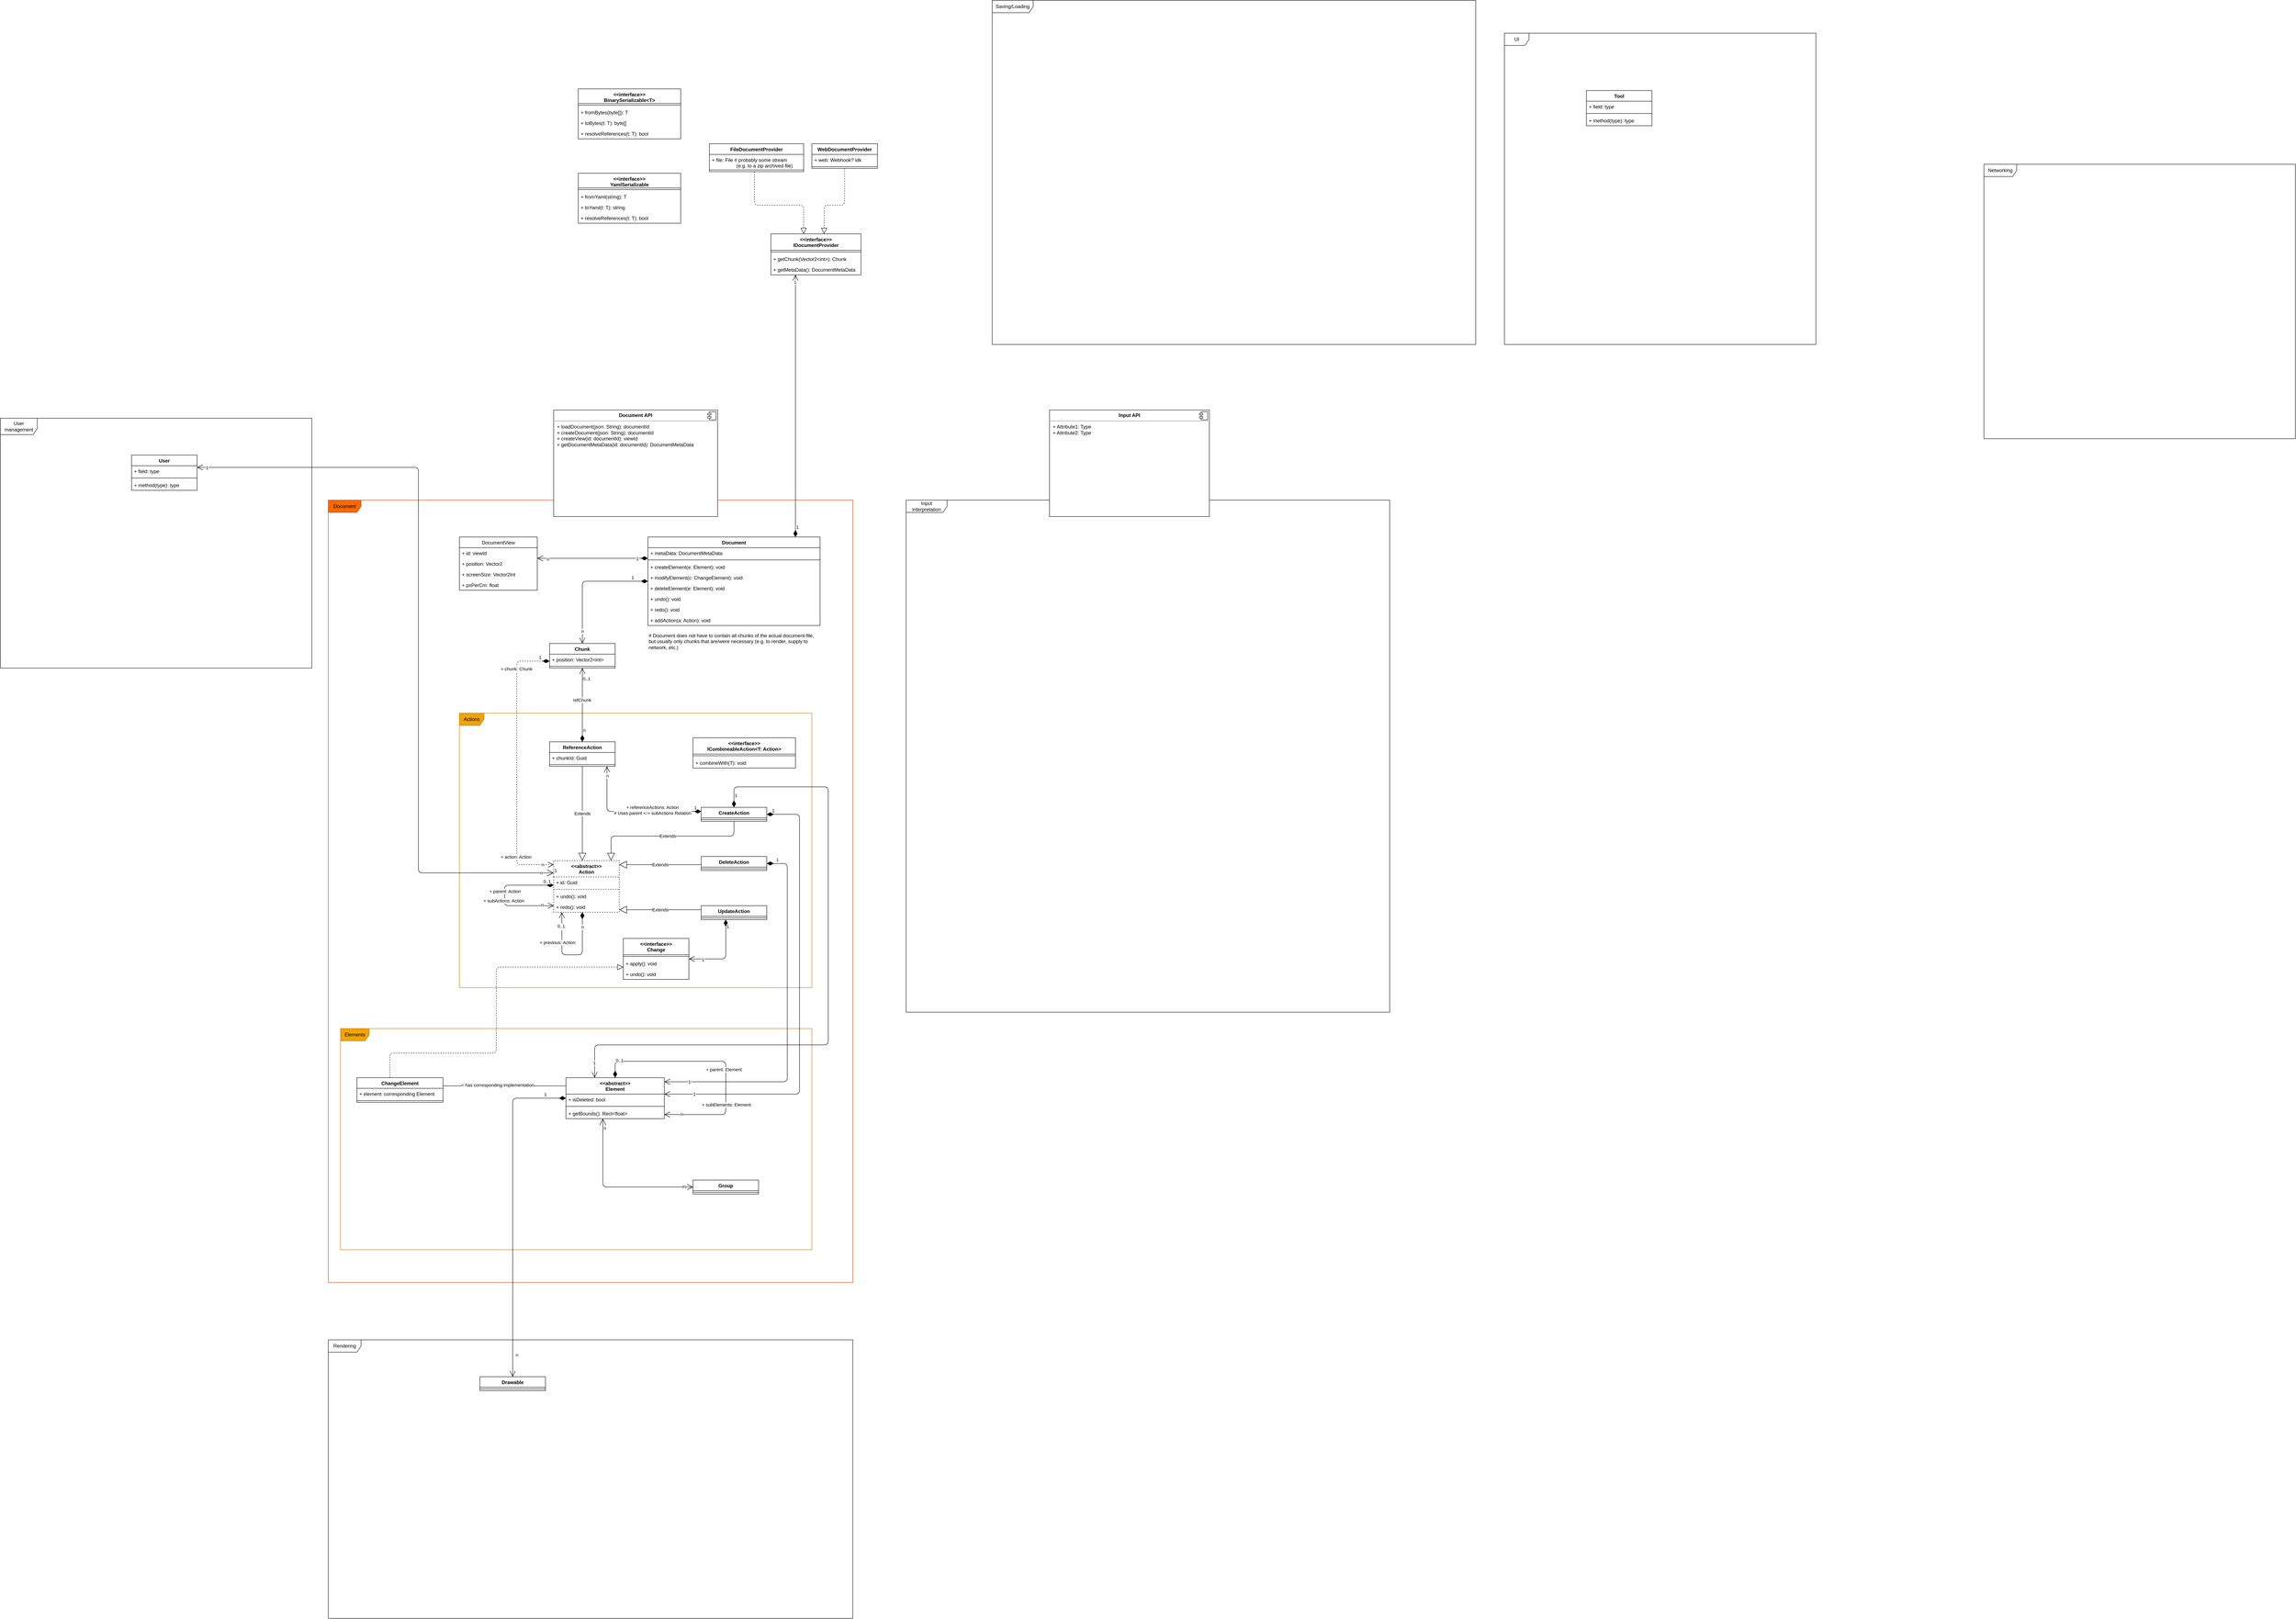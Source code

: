 <mxfile
  version="14.7.4"
  type="embed"
><diagram id="23iRSUPoRavnBvh4doch" name="Page-1"><mxGraphModel
      dx="3590"
      dy="3236"
      grid="1"
      gridSize="10"
      guides="1"
      tooltips="1"
      connect="1"
      arrows="1"
      fold="1"
      page="0"
      pageScale="1"
      pageWidth="827"
      pageHeight="1169"
      math="0"
      shadow="0"
    ><root><mxCell id="0" /><mxCell id="1" parent="0" /><mxCell
          id="101"
          value="Document"
          style="shape=umlFrame;whiteSpace=wrap;html=1;width=80;height=30;fillColor=#fa6800;strokeColor=#C73500;fontColor=#000000;"
          parent="1"
          vertex="1"
        ><mxGeometry
            x="-520"
            y="-530"
            width="1280"
            height="1910"
            as="geometry"
          /></mxCell><mxCell
          id="161"
          value="Elements"
          style="shape=umlFrame;whiteSpace=wrap;html=1;width=70;height=30;fillColor=#f0a30a;strokeColor=#BD7000;fontColor=#000000;"
          parent="1"
          vertex="1"
        ><mxGeometry
            x="-490"
            y="760"
            width="1150"
            height="540"
            as="geometry"
          /></mxCell><mxCell
          id="156"
          value="Input interpretation"
          style="shape=umlFrame;whiteSpace=wrap;html=1;width=100;height=30;"
          parent="1"
          vertex="1"
        ><mxGeometry
            x="890"
            y="-530"
            width="1180"
            height="1250"
            as="geometry"
          /></mxCell><mxCell
          id="96"
          value="Rendering"
          style="shape=umlFrame;whiteSpace=wrap;html=1;width=80;height=30;"
          parent="1"
          vertex="1"
        ><mxGeometry
            x="-520"
            y="1520"
            width="1280"
            height="680"
            as="geometry"
          /></mxCell><mxCell
          id="94"
          value="Actions"
          style="shape=umlFrame;whiteSpace=wrap;html=1;fillColor=#f0a30a;strokeColor=#BD7000;fontColor=#000000;"
          parent="1"
          vertex="1"
        ><mxGeometry
            x="-200"
            y="-10"
            width="860"
            height="670"
            as="geometry"
          /></mxCell><mxCell
          id="2"
          value="&lt;&lt;abstract&gt;&gt;&#10;Action"
          style="swimlane;fontStyle=1;align=center;verticalAlign=top;childLayout=stackLayout;horizontal=1;startSize=40;horizontalStack=0;resizeParent=1;resizeParentMax=0;resizeLast=0;collapsible=1;marginBottom=0;dashed=1;"
          parent="1"
          vertex="1"
        ><mxGeometry
            x="30"
            y="350"
            width="160"
            height="126"
            as="geometry"
          /></mxCell><mxCell
          id="3"
          value="+ id: Guid"
          style="text;strokeColor=none;fillColor=none;align=left;verticalAlign=top;spacingLeft=4;spacingRight=4;overflow=hidden;rotatable=0;points=[[0,0.5],[1,0.5]];portConstraint=eastwest;"
          parent="2"
          vertex="1"
        ><mxGeometry
            y="40"
            width="160"
            height="26"
            as="geometry"
          /></mxCell><mxCell
          id="4"
          value=""
          style="line;strokeWidth=1;fillColor=none;align=left;verticalAlign=middle;spacingTop=-1;spacingLeft=3;spacingRight=3;rotatable=0;labelPosition=right;points=[];portConstraint=eastwest;dashed=1;"
          parent="2"
          vertex="1"
        ><mxGeometry
            y="66"
            width="160"
            height="8"
            as="geometry"
          /></mxCell><mxCell
          id="5"
          value="+ undo(): void"
          style="text;strokeColor=none;fillColor=none;align=left;verticalAlign=top;spacingLeft=4;spacingRight=4;overflow=hidden;rotatable=0;points=[[0,0.5],[1,0.5]];portConstraint=eastwest;"
          parent="2"
          vertex="1"
        ><mxGeometry
            y="74"
            width="160"
            height="26"
            as="geometry"
          /></mxCell><mxCell
          id="32"
          value="+ redo(): void"
          style="text;strokeColor=none;fillColor=none;align=left;verticalAlign=top;spacingLeft=4;spacingRight=4;overflow=hidden;rotatable=0;points=[[0,0.5],[1,0.5]];portConstraint=eastwest;"
          parent="2"
          vertex="1"
        ><mxGeometry
            y="100"
            width="160"
            height="26"
            as="geometry"
          /></mxCell><mxCell
          id="6"
          value="ReferenceAction"
          style="swimlane;fontStyle=1;align=center;verticalAlign=top;childLayout=stackLayout;horizontal=1;startSize=26;horizontalStack=0;resizeParent=1;resizeParentMax=0;resizeLast=0;collapsible=1;marginBottom=0;"
          parent="1"
          vertex="1"
        ><mxGeometry
            x="20"
            y="60"
            width="160"
            height="60"
            as="geometry"
          /></mxCell><mxCell
          id="190"
          value="+ chunkId: Guid"
          style="text;strokeColor=none;fillColor=none;align=left;verticalAlign=top;spacingLeft=4;spacingRight=4;overflow=hidden;rotatable=0;points=[[0,0.5],[1,0.5]];portConstraint=eastwest;"
          parent="6"
          vertex="1"
        ><mxGeometry
            y="26"
            width="160"
            height="26"
            as="geometry"
          /></mxCell><mxCell
          id="8"
          value=""
          style="line;strokeWidth=1;fillColor=none;align=left;verticalAlign=middle;spacingTop=-1;spacingLeft=3;spacingRight=3;rotatable=0;labelPosition=right;points=[];portConstraint=eastwest;"
          parent="6"
          vertex="1"
        ><mxGeometry
            y="52"
            width="160"
            height="8"
            as="geometry"
          /></mxCell><mxCell
          id="10"
          value="CreateAction"
          style="swimlane;fontStyle=1;align=center;verticalAlign=top;childLayout=stackLayout;horizontal=1;startSize=26;horizontalStack=0;resizeParent=1;resizeParentMax=0;resizeLast=0;collapsible=1;marginBottom=0;"
          parent="1"
          vertex="1"
        ><mxGeometry
            x="390"
            y="220"
            width="160"
            height="34"
            as="geometry"
          /></mxCell><mxCell
          id="12"
          value=""
          style="line;strokeWidth=1;fillColor=none;align=left;verticalAlign=middle;spacingTop=-1;spacingLeft=3;spacingRight=3;rotatable=0;labelPosition=right;points=[];portConstraint=eastwest;"
          parent="10"
          vertex="1"
        ><mxGeometry
            y="26"
            width="160"
            height="8"
            as="geometry"
          /></mxCell><mxCell
          id="14"
          value="UpdateAction"
          style="swimlane;fontStyle=1;align=center;verticalAlign=top;childLayout=stackLayout;horizontal=1;startSize=26;horizontalStack=0;resizeParent=1;resizeParentMax=0;resizeLast=0;collapsible=1;marginBottom=0;"
          parent="1"
          vertex="1"
        ><mxGeometry
            x="390"
            y="460"
            width="160"
            height="34"
            as="geometry"
          /></mxCell><mxCell
          id="16"
          value=""
          style="line;strokeWidth=1;fillColor=none;align=left;verticalAlign=middle;spacingTop=-1;spacingLeft=3;spacingRight=3;rotatable=0;labelPosition=right;points=[];portConstraint=eastwest;"
          parent="14"
          vertex="1"
        ><mxGeometry
            y="26"
            width="160"
            height="8"
            as="geometry"
          /></mxCell><mxCell
          id="18"
          value="DeleteAction"
          style="swimlane;fontStyle=1;align=center;verticalAlign=top;childLayout=stackLayout;horizontal=1;startSize=26;horizontalStack=0;resizeParent=1;resizeParentMax=0;resizeLast=0;collapsible=1;marginBottom=0;"
          parent="1"
          vertex="1"
        ><mxGeometry
            x="390"
            y="340"
            width="160"
            height="34"
            as="geometry"
          /></mxCell><mxCell
          id="20"
          value=""
          style="line;strokeWidth=1;fillColor=none;align=left;verticalAlign=middle;spacingTop=-1;spacingLeft=3;spacingRight=3;rotatable=0;labelPosition=right;points=[];portConstraint=eastwest;"
          parent="18"
          vertex="1"
        ><mxGeometry
            y="26"
            width="160"
            height="8"
            as="geometry"
          /></mxCell><mxCell
          id="24"
          value="Extends"
          style="endArrow=block;endSize=16;endFill=0;html=1;edgeStyle=orthogonalEdgeStyle;"
          parent="1"
          source="18"
          target="2"
          edge="1"
        ><mxGeometry width="160" relative="1" as="geometry"><mxPoint
              x="140"
              y="450"
              as="sourcePoint"
            /><mxPoint x="200" y="362" as="targetPoint" /><Array
              as="points"
            ><mxPoint x="350" y="360" /><mxPoint
                x="350"
                y="360"
              /></Array></mxGeometry></mxCell><mxCell
          id="25"
          value="Extends"
          style="endArrow=block;endSize=16;endFill=0;html=1;edgeStyle=orthogonalEdgeStyle;"
          parent="1"
          source="10"
          target="2"
          edge="1"
        ><mxGeometry width="160" relative="1" as="geometry"><mxPoint
              x="400"
              y="371.5"
              as="sourcePoint"
            /><mxPoint x="210" y="371.5" as="targetPoint" /><Array
              as="points"
            ><mxPoint x="470" y="290" /><mxPoint
                x="170"
                y="290"
              /></Array></mxGeometry></mxCell><mxCell
          id="26"
          value="Extends"
          style="endArrow=block;endSize=16;endFill=0;html=1;edgeStyle=orthogonalEdgeStyle;"
          parent="1"
          source="14"
          target="2"
          edge="1"
        ><mxGeometry width="160" relative="1" as="geometry"><mxPoint
              x="380"
              y="470"
              as="sourcePoint"
            /><mxPoint x="210" y="371.5" as="targetPoint" /><Array
              as="points"
            ><mxPoint x="240" y="470" /><mxPoint
                x="240"
                y="470"
              /></Array></mxGeometry></mxCell><mxCell
          id="37"
          value="&lt;&lt;interface&gt;&gt;&#10;ICombineableAction&lt;T: Action&gt;"
          style="swimlane;fontStyle=1;align=center;verticalAlign=top;childLayout=stackLayout;horizontal=1;startSize=40;horizontalStack=0;resizeParent=1;resizeParentMax=0;resizeLast=0;collapsible=1;marginBottom=0;"
          parent="1"
          vertex="1"
        ><mxGeometry
            x="370"
            y="50"
            width="250"
            height="74"
            as="geometry"
          /></mxCell><mxCell
          id="39"
          value=""
          style="line;strokeWidth=1;fillColor=none;align=left;verticalAlign=middle;spacingTop=-1;spacingLeft=3;spacingRight=3;rotatable=0;labelPosition=right;points=[];portConstraint=eastwest;"
          parent="37"
          vertex="1"
        ><mxGeometry
            y="40"
            width="250"
            height="8"
            as="geometry"
          /></mxCell><mxCell
          id="40"
          value="+ combineWith(T): void"
          style="text;strokeColor=none;fillColor=none;align=left;verticalAlign=top;spacingLeft=4;spacingRight=4;overflow=hidden;rotatable=0;points=[[0,0.5],[1,0.5]];portConstraint=eastwest;"
          parent="37"
          vertex="1"
        ><mxGeometry
            y="48"
            width="250"
            height="26"
            as="geometry"
          /></mxCell><mxCell
          id="30"
          value="0..1"
          style="endArrow=open;html=1;endSize=12;startArrow=diamondThin;startSize=14;startFill=1;edgeStyle=orthogonalEdgeStyle;align=left;verticalAlign=bottom;"
          parent="1"
          source="2"
          target="2"
          edge="1"
        ><mxGeometry x="-0.815" relative="1" as="geometry"><mxPoint
              x="260"
              y="370"
              as="sourcePoint"
            /><mxPoint x="10" y="480" as="targetPoint" /><Array
              as="points"
            ><mxPoint x="-90" y="410" /><mxPoint
                x="-90"
                y="460"
              /></Array><mxPoint as="offset" /></mxGeometry></mxCell><mxCell
          id="31"
          value="+ subActions: Action"
          style="edgeLabel;html=1;align=center;verticalAlign=middle;resizable=0;points=[];"
          parent="30"
          vertex="1"
          connectable="0"
        ><mxGeometry x="0.086" y="-2" relative="1" as="geometry"><mxPoint
              as="offset"
            /></mxGeometry></mxCell><mxCell
          id="46"
          value="n"
          style="edgeLabel;html=1;align=center;verticalAlign=middle;resizable=0;points=[];"
          parent="30"
          vertex="1"
          connectable="0"
        ><mxGeometry x="0.858" y="2" relative="1" as="geometry"><mxPoint
              x="-8"
              as="offset"
            /></mxGeometry></mxCell><mxCell
          id="65"
          value="+ parent: Action"
          style="edgeLabel;html=1;align=center;verticalAlign=middle;resizable=0;points=[];"
          parent="30"
          vertex="1"
          connectable="0"
        ><mxGeometry x="-0.072" y="1" relative="1" as="geometry"><mxPoint
              as="offset"
            /></mxGeometry></mxCell><mxCell
          id="47"
          value=""
          style="endArrow=open;html=1;endSize=12;startArrow=diamondThin;startSize=14;startFill=1;edgeStyle=orthogonalEdgeStyle;align=left;verticalAlign=bottom;"
          parent="1"
          source="2"
          target="2"
          edge="1"
        ><mxGeometry x="-0.346" relative="1" as="geometry"><mxPoint
              x="-70"
              y="360"
              as="sourcePoint"
            /><mxPoint x="90" y="360" as="targetPoint" /><Array
              as="points"
            ><mxPoint x="100" y="580" /><mxPoint
                x="50"
                y="580"
              /></Array><mxPoint as="offset" /></mxGeometry></mxCell><mxCell
          id="48"
          value="+ previous: Action"
          style="edgeLabel;html=1;align=center;verticalAlign=middle;resizable=0;points=[];"
          parent="47"
          vertex="1"
          connectable="0"
        ><mxGeometry x="0.062" relative="1" as="geometry"><mxPoint
              x="-28"
              y="-30"
              as="offset"
            /></mxGeometry></mxCell><mxCell
          id="49"
          value="n"
          style="edgeLabel;html=1;align=center;verticalAlign=middle;resizable=0;points=[];"
          parent="47"
          vertex="1"
          connectable="0"
        ><mxGeometry x="-0.839" relative="1" as="geometry"><mxPoint
              y="15"
              as="offset"
            /></mxGeometry></mxCell><mxCell
          id="50"
          value="1"
          style="edgeLabel;html=1;align=center;verticalAlign=middle;resizable=0;points=[];"
          parent="47"
          vertex="1"
          connectable="0"
        ><mxGeometry x="0.796" y="1" relative="1" as="geometry"><mxPoint
              y="10"
              as="offset"
            /></mxGeometry></mxCell><mxCell
          id="64"
          value="0..1"
          style="edgeLabel;html=1;align=center;verticalAlign=middle;resizable=0;points=[];"
          parent="47"
          vertex="1"
          connectable="0"
        ><mxGeometry x="0.738" y="2" relative="1" as="geometry"><mxPoint
              as="offset"
            /></mxGeometry></mxCell><mxCell
          id="51"
          value="Chunk"
          style="swimlane;fontStyle=1;align=center;verticalAlign=top;childLayout=stackLayout;horizontal=1;startSize=26;horizontalStack=0;resizeParent=1;resizeParentMax=0;resizeLast=0;collapsible=1;marginBottom=0;"
          parent="1"
          vertex="1"
        ><mxGeometry
            x="20"
            y="-180"
            width="160"
            height="60"
            as="geometry"
          /></mxCell><mxCell
          id="52"
          value="+ position: Vector2&lt;int&gt;"
          style="text;strokeColor=none;fillColor=none;align=left;verticalAlign=top;spacingLeft=4;spacingRight=4;overflow=hidden;rotatable=0;points=[[0,0.5],[1,0.5]];portConstraint=eastwest;"
          parent="51"
          vertex="1"
        ><mxGeometry
            y="26"
            width="160"
            height="26"
            as="geometry"
          /></mxCell><mxCell
          id="53"
          value=""
          style="line;strokeWidth=1;fillColor=none;align=left;verticalAlign=middle;spacingTop=-1;spacingLeft=3;spacingRight=3;rotatable=0;labelPosition=right;points=[];portConstraint=eastwest;"
          parent="51"
          vertex="1"
        ><mxGeometry
            y="52"
            width="160"
            height="8"
            as="geometry"
          /></mxCell><mxCell
          id="55"
          value="Extends"
          style="endArrow=block;endSize=16;endFill=0;html=1;edgeStyle=orthogonalEdgeStyle;"
          parent="1"
          source="6"
          target="2"
          edge="1"
        ><mxGeometry width="160" relative="1" as="geometry"><mxPoint
              x="-70"
              y="170"
              as="sourcePoint"
            /><mxPoint x="-70" y="450" as="targetPoint" /><Array
              as="points"
            ><mxPoint x="100" y="300" /><mxPoint
                x="100"
                y="300"
              /></Array></mxGeometry></mxCell><mxCell
          id="56"
          value="n"
          style="endArrow=open;html=1;endSize=12;startArrow=diamondThin;startSize=14;startFill=1;edgeStyle=orthogonalEdgeStyle;align=left;verticalAlign=bottom;"
          parent="1"
          source="6"
          target="51"
          edge="1"
        ><mxGeometry x="-0.783" relative="1" as="geometry"><mxPoint
              x="60"
              y="-60"
              as="sourcePoint"
            /><mxPoint x="270" y="-150" as="targetPoint" /><mxPoint
              as="offset"
            /></mxGeometry></mxCell><mxCell
          id="59"
          value="0..1"
          style="edgeLabel;html=1;align=center;verticalAlign=middle;resizable=0;points=[];"
          parent="56"
          vertex="1"
          connectable="0"
        ><mxGeometry x="0.715" relative="1" as="geometry"><mxPoint
              x="10"
              as="offset"
            /></mxGeometry></mxCell><mxCell
          id="87"
          value="refChunk"
          style="edgeLabel;html=1;align=center;verticalAlign=middle;resizable=0;points=[];"
          parent="56"
          vertex="1"
          connectable="0"
        ><mxGeometry x="0.141" y="1" relative="1" as="geometry"><mxPoint
              as="offset"
            /></mxGeometry></mxCell><mxCell
          id="57"
          value="1"
          style="endArrow=open;html=1;endSize=12;startArrow=diamondThin;startSize=14;startFill=1;edgeStyle=orthogonalEdgeStyle;align=left;verticalAlign=bottom;dashed=1;"
          parent="1"
          source="51"
          target="2"
          edge="1"
        ><mxGeometry x="-0.915" relative="1" as="geometry"><mxPoint
              x="80"
              y="10"
              as="sourcePoint"
            /><mxPoint x="240" y="10" as="targetPoint" /><Array
              as="points"
            ><mxPoint x="-60" y="-137" /><mxPoint
                x="-60"
                y="360"
              /></Array><mxPoint as="offset" /></mxGeometry></mxCell><mxCell
          id="58"
          value="n"
          style="edgeLabel;html=1;align=center;verticalAlign=middle;resizable=0;points=[];"
          parent="57"
          vertex="1"
          connectable="0"
        ><mxGeometry x="0.918" relative="1" as="geometry"><mxPoint
              as="offset"
            /></mxGeometry></mxCell><mxCell
          id="66"
          value="+ chunk: Chunk"
          style="edgeLabel;html=1;align=center;verticalAlign=middle;resizable=0;points=[];"
          parent="57"
          vertex="1"
          connectable="0"
        ><mxGeometry x="-0.705" y="-1" relative="1" as="geometry"><mxPoint
              as="offset"
            /></mxGeometry></mxCell><mxCell
          id="67"
          value="+ action: Action"
          style="edgeLabel;html=1;align=center;verticalAlign=middle;resizable=0;points=[];"
          parent="57"
          vertex="1"
          connectable="0"
        ><mxGeometry x="0.671" y="-2" relative="1" as="geometry"><mxPoint
              as="offset"
            /></mxGeometry></mxCell><mxCell
          id="68"
          value="&lt;&lt;abstract&gt;&gt;&#10;Element"
          style="swimlane;fontStyle=1;align=center;verticalAlign=top;childLayout=stackLayout;horizontal=1;startSize=40;horizontalStack=0;resizeParent=1;resizeParentMax=0;resizeLast=0;collapsible=1;marginBottom=0;"
          parent="1"
          vertex="1"
        ><mxGeometry
            x="60"
            y="880"
            width="240"
            height="100"
            as="geometry"
          /></mxCell><mxCell
          id="138"
          value="+ isDeleted: bool"
          style="text;strokeColor=none;fillColor=none;align=left;verticalAlign=top;spacingLeft=4;spacingRight=4;overflow=hidden;rotatable=0;points=[[0,0.5],[1,0.5]];portConstraint=eastwest;"
          parent="68"
          vertex="1"
        ><mxGeometry
            y="40"
            width="240"
            height="26"
            as="geometry"
          /></mxCell><mxCell
          id="70"
          value=""
          style="line;strokeWidth=1;fillColor=none;align=left;verticalAlign=middle;spacingTop=-1;spacingLeft=3;spacingRight=3;rotatable=0;labelPosition=right;points=[];portConstraint=eastwest;"
          parent="68"
          vertex="1"
        ><mxGeometry
            y="66"
            width="240"
            height="8"
            as="geometry"
          /></mxCell><mxCell
          id="86"
          value="+ getBounds(): Rect&lt;float&gt;"
          style="text;strokeColor=none;fillColor=none;align=left;verticalAlign=top;spacingLeft=4;spacingRight=4;overflow=hidden;rotatable=0;points=[[0,0.5],[1,0.5]];portConstraint=eastwest;"
          parent="68"
          vertex="1"
        ><mxGeometry
            y="74"
            width="240"
            height="26"
            as="geometry"
          /></mxCell><mxCell
          id="74"
          value="1"
          style="endArrow=open;html=1;endSize=12;startArrow=diamondThin;startSize=14;startFill=1;edgeStyle=orthogonalEdgeStyle;align=left;verticalAlign=bottom;"
          parent="1"
          source="18"
          target="68"
          edge="1"
        ><mxGeometry x="-0.953" relative="1" as="geometry"><mxPoint
              x="150"
              y="700"
              as="sourcePoint"
            /><mxPoint x="310" y="700" as="targetPoint" /><Array
              as="points"
            ><mxPoint x="600" y="357" /><mxPoint
                x="600"
                y="890"
              /></Array><mxPoint as="offset" /></mxGeometry></mxCell><mxCell
          id="75"
          value="1"
          style="edgeLabel;html=1;align=center;verticalAlign=middle;resizable=0;points=[];"
          parent="74"
          vertex="1"
          connectable="0"
        ><mxGeometry x="0.885" relative="1" as="geometry"><mxPoint
              x="10"
              as="offset"
            /></mxGeometry></mxCell><mxCell
          id="76"
          value="0..1"
          style="endArrow=open;html=1;endSize=12;startArrow=diamondThin;startSize=14;startFill=1;edgeStyle=orthogonalEdgeStyle;align=left;verticalAlign=bottom;"
          parent="1"
          source="68"
          target="68"
          edge="1"
        ><mxGeometry x="-0.886" relative="1" as="geometry"><mxPoint
              x="90"
              y="750"
              as="sourcePoint"
            /><mxPoint x="250" y="750" as="targetPoint" /><Array
              as="points"
            ><mxPoint x="180" y="840" /><mxPoint x="450" y="840" /><mxPoint
                x="450"
                y="970"
              /></Array><mxPoint as="offset" /></mxGeometry></mxCell><mxCell
          id="77"
          value="n"
          style="edgeLabel;html=1;align=center;verticalAlign=middle;resizable=0;points=[];"
          parent="76"
          vertex="1"
          connectable="0"
        ><mxGeometry x="0.859" y="-1" relative="1" as="geometry"><mxPoint
              as="offset"
            /></mxGeometry></mxCell><mxCell
          id="78"
          value="+ parent: Element"
          style="edgeLabel;html=1;align=center;verticalAlign=middle;resizable=0;points=[];"
          parent="76"
          vertex="1"
          connectable="0"
        ><mxGeometry x="-0.071" y="-1" relative="1" as="geometry"><mxPoint
              x="31"
              y="19"
              as="offset"
            /></mxGeometry></mxCell><mxCell
          id="79"
          value="+ subElements: Element"
          style="edgeLabel;html=1;align=center;verticalAlign=middle;resizable=0;points=[];"
          parent="76"
          vertex="1"
          connectable="0"
        ><mxGeometry x="0.059" y="1" relative="1" as="geometry"><mxPoint
              y="103"
              as="offset"
            /></mxGeometry></mxCell><mxCell
          id="80"
          value="Drawable"
          style="swimlane;fontStyle=1;align=center;verticalAlign=top;childLayout=stackLayout;horizontal=1;startSize=26;horizontalStack=0;resizeParent=1;resizeParentMax=0;resizeLast=0;collapsible=1;marginBottom=0;"
          parent="1"
          vertex="1"
        ><mxGeometry
            x="-150"
            y="1610"
            width="160"
            height="34"
            as="geometry"
          /></mxCell><mxCell
          id="82"
          value=""
          style="line;strokeWidth=1;fillColor=none;align=left;verticalAlign=middle;spacingTop=-1;spacingLeft=3;spacingRight=3;rotatable=0;labelPosition=right;points=[];portConstraint=eastwest;"
          parent="80"
          vertex="1"
        ><mxGeometry
            y="26"
            width="160"
            height="8"
            as="geometry"
          /></mxCell><mxCell
          id="84"
          value="1"
          style="endArrow=open;html=1;endSize=12;startArrow=diamondThin;startSize=14;startFill=1;edgeStyle=orthogonalEdgeStyle;align=left;verticalAlign=bottom;"
          parent="1"
          source="68"
          target="80"
          edge="1"
        ><mxGeometry x="-0.863" relative="1" as="geometry"><mxPoint
              x="-150"
              y="760"
              as="sourcePoint"
            /><mxPoint x="10" y="760" as="targetPoint" /><mxPoint
              as="offset"
            /></mxGeometry></mxCell><mxCell
          id="85"
          value="n"
          style="edgeLabel;html=1;align=center;verticalAlign=middle;resizable=0;points=[];"
          parent="84"
          vertex="1"
          connectable="0"
        ><mxGeometry x="0.869" relative="1" as="geometry"><mxPoint
              x="10"
              as="offset"
            /></mxGeometry></mxCell><mxCell
          id="89"
          value="1"
          style="endArrow=open;html=1;endSize=12;startArrow=diamondThin;startSize=14;startFill=1;edgeStyle=orthogonalEdgeStyle;align=left;verticalAlign=bottom;"
          parent="1"
          source="10"
          target="6"
          edge="1"
        ><mxGeometry x="-0.888" relative="1" as="geometry"><mxPoint
              x="100"
              y="180"
              as="sourcePoint"
            /><mxPoint x="260" y="180" as="targetPoint" /><Array
              as="points"
            ><mxPoint x="160" y="230" /></Array><mxPoint
              as="offset"
            /></mxGeometry></mxCell><mxCell
          id="90"
          value="n"
          style="edgeLabel;html=1;align=center;verticalAlign=middle;resizable=0;points=[];"
          parent="89"
          vertex="1"
          connectable="0"
        ><mxGeometry x="0.864" y="-1" relative="1" as="geometry"><mxPoint
              as="offset"
            /></mxGeometry></mxCell><mxCell
          id="91"
          value="+ referenceActions: Action&lt;br&gt;# Uses parent &amp;lt;-&amp;gt; subActions Relation"
          style="edgeLabel;html=1;align=center;verticalAlign=middle;resizable=0;points=[];"
          parent="89"
          vertex="1"
          connectable="0"
        ><mxGeometry x="-0.255" y="-3" relative="1" as="geometry"><mxPoint
              x="7"
              as="offset"
            /></mxGeometry></mxCell><mxCell
          id="97"
          value="UI"
          style="shape=umlFrame;whiteSpace=wrap;html=1;"
          parent="1"
          vertex="1"
        ><mxGeometry
            x="2350"
            y="-1670"
            width="760"
            height="760"
            as="geometry"
          /></mxCell><mxCell
          id="98"
          value="Networking"
          style="shape=umlFrame;whiteSpace=wrap;html=1;width=80;height=30;"
          parent="1"
          vertex="1"
        ><mxGeometry
            x="3520"
            y="-1350"
            width="760"
            height="670"
            as="geometry"
          /></mxCell><mxCell
          id="99"
          value="User management"
          style="shape=umlFrame;whiteSpace=wrap;html=1;width=90;height=40;"
          parent="1"
          vertex="1"
        ><mxGeometry
            x="-1320"
            y="-730"
            width="760"
            height="610"
            as="geometry"
          /></mxCell><mxCell
          id="100"
          value="Saving/Loading"
          style="shape=umlFrame;whiteSpace=wrap;html=1;width=100;height=30;"
          parent="1"
          vertex="1"
        ><mxGeometry
            x="1100"
            y="-1750"
            width="1180"
            height="840"
            as="geometry"
          /></mxCell><mxCell
          id="102"
          value="User"
          style="swimlane;fontStyle=1;align=center;verticalAlign=top;childLayout=stackLayout;horizontal=1;startSize=26;horizontalStack=0;resizeParent=1;resizeParentMax=0;resizeLast=0;collapsible=1;marginBottom=0;"
          parent="1"
          vertex="1"
        ><mxGeometry
            x="-1000"
            y="-640"
            width="160"
            height="86"
            as="geometry"
          /></mxCell><mxCell
          id="103"
          value="+ field: type"
          style="text;strokeColor=none;fillColor=none;align=left;verticalAlign=top;spacingLeft=4;spacingRight=4;overflow=hidden;rotatable=0;points=[[0,0.5],[1,0.5]];portConstraint=eastwest;"
          parent="102"
          vertex="1"
        ><mxGeometry
            y="26"
            width="160"
            height="26"
            as="geometry"
          /></mxCell><mxCell
          id="104"
          value=""
          style="line;strokeWidth=1;fillColor=none;align=left;verticalAlign=middle;spacingTop=-1;spacingLeft=3;spacingRight=3;rotatable=0;labelPosition=right;points=[];portConstraint=eastwest;"
          parent="102"
          vertex="1"
        ><mxGeometry
            y="52"
            width="160"
            height="8"
            as="geometry"
          /></mxCell><mxCell
          id="105"
          value="+ method(type): type"
          style="text;strokeColor=none;fillColor=none;align=left;verticalAlign=top;spacingLeft=4;spacingRight=4;overflow=hidden;rotatable=0;points=[[0,0.5],[1,0.5]];portConstraint=eastwest;"
          parent="102"
          vertex="1"
        ><mxGeometry
            y="60"
            width="160"
            height="26"
            as="geometry"
          /></mxCell><mxCell
          id="106"
          value="1"
          style="endArrow=open;html=1;endSize=12;startArrow=open;startSize=14;startFill=0;edgeStyle=orthogonalEdgeStyle;align=left;verticalAlign=bottom;"
          parent="1"
          source="2"
          target="102"
          edge="1"
        ><mxGeometry x="-1" y="3" relative="1" as="geometry"><mxPoint
              x="30"
              y="-120"
              as="sourcePoint"
            /><mxPoint x="190" y="-120" as="targetPoint" /><Array
              as="points"
            ><mxPoint x="-300" y="380" /><mxPoint
                x="-300"
                y="-610"
              /></Array></mxGeometry></mxCell><mxCell
          id="107"
          value="1"
          style="edgeLabel;html=1;align=center;verticalAlign=middle;resizable=0;points=[];"
          parent="106"
          vertex="1"
          connectable="0"
        ><mxGeometry x="0.974" y="1" relative="1" as="geometry"><mxPoint
              as="offset"
            /></mxGeometry></mxCell><mxCell
          id="108"
          value="n"
          style="edgeLabel;html=1;align=center;verticalAlign=middle;resizable=0;points=[];"
          parent="106"
          vertex="1"
          connectable="0"
        ><mxGeometry x="-0.967" relative="1" as="geometry"><mxPoint
              as="offset"
            /></mxGeometry></mxCell><mxCell
          id="109"
          value="Document"
          style="swimlane;fontStyle=1;align=center;verticalAlign=top;childLayout=stackLayout;horizontal=1;startSize=26;horizontalStack=0;resizeParent=1;resizeParentMax=0;resizeLast=0;collapsible=1;marginBottom=0;"
          parent="1"
          vertex="1"
        ><mxGeometry
            x="260"
            y="-440"
            width="420"
            height="216"
            as="geometry"
          /></mxCell><mxCell
          id="110"
          value="+ metaData: DocumentMetaData"
          style="text;strokeColor=none;fillColor=none;align=left;verticalAlign=top;spacingLeft=4;spacingRight=4;overflow=hidden;rotatable=0;points=[[0,0.5],[1,0.5]];portConstraint=eastwest;"
          parent="109"
          vertex="1"
        ><mxGeometry
            y="26"
            width="420"
            height="26"
            as="geometry"
          /></mxCell><mxCell
          id="111"
          value=""
          style="line;strokeWidth=1;fillColor=none;align=left;verticalAlign=middle;spacingTop=-1;spacingLeft=3;spacingRight=3;rotatable=0;labelPosition=right;points=[];portConstraint=eastwest;"
          parent="109"
          vertex="1"
        ><mxGeometry
            y="52"
            width="420"
            height="8"
            as="geometry"
          /></mxCell><mxCell
          id="159"
          value="+ createElement(e: Element): void"
          style="text;strokeColor=none;fillColor=none;align=left;verticalAlign=top;spacingLeft=4;spacingRight=4;overflow=hidden;rotatable=0;points=[[0,0.5],[1,0.5]];portConstraint=eastwest;"
          parent="109"
          vertex="1"
        ><mxGeometry
            y="60"
            width="420"
            height="26"
            as="geometry"
          /></mxCell><mxCell
          id="160"
          value="+ modifyElement(c: ChangeElement): void"
          style="text;strokeColor=none;fillColor=none;align=left;verticalAlign=top;spacingLeft=4;spacingRight=4;overflow=hidden;rotatable=0;points=[[0,0.5],[1,0.5]];portConstraint=eastwest;"
          parent="109"
          vertex="1"
        ><mxGeometry
            y="86"
            width="420"
            height="26"
            as="geometry"
          /></mxCell><mxCell
          id="162"
          value="+ deleteElement(e: Element): void"
          style="text;strokeColor=none;fillColor=none;align=left;verticalAlign=top;spacingLeft=4;spacingRight=4;overflow=hidden;rotatable=0;points=[[0,0.5],[1,0.5]];portConstraint=eastwest;"
          parent="109"
          vertex="1"
        ><mxGeometry
            y="112"
            width="420"
            height="26"
            as="geometry"
          /></mxCell><mxCell
          id="163"
          value="+ undo(): void"
          style="text;strokeColor=none;fillColor=none;align=left;verticalAlign=top;spacingLeft=4;spacingRight=4;overflow=hidden;rotatable=0;points=[[0,0.5],[1,0.5]];portConstraint=eastwest;"
          parent="109"
          vertex="1"
        ><mxGeometry
            y="138"
            width="420"
            height="26"
            as="geometry"
          /></mxCell><mxCell
          id="164"
          value="+ redo(): void"
          style="text;strokeColor=none;fillColor=none;align=left;verticalAlign=top;spacingLeft=4;spacingRight=4;overflow=hidden;rotatable=0;points=[[0,0.5],[1,0.5]];portConstraint=eastwest;"
          parent="109"
          vertex="1"
        ><mxGeometry
            y="164"
            width="420"
            height="26"
            as="geometry"
          /></mxCell><mxCell
          id="165"
          value="+ addAction(a: Action): void"
          style="text;strokeColor=none;fillColor=none;align=left;verticalAlign=top;spacingLeft=4;spacingRight=4;overflow=hidden;rotatable=0;points=[[0,0.5],[1,0.5]];portConstraint=eastwest;"
          parent="109"
          vertex="1"
        ><mxGeometry
            y="190"
            width="420"
            height="26"
            as="geometry"
          /></mxCell><mxCell
          id="113"
          value="1"
          style="endArrow=open;html=1;endSize=12;startArrow=diamondThin;startSize=14;startFill=1;edgeStyle=orthogonalEdgeStyle;align=left;verticalAlign=bottom;"
          parent="1"
          source="109"
          target="51"
          edge="1"
        ><mxGeometry x="-0.728" relative="1" as="geometry"><mxPoint
              x="280"
              y="-20"
              as="sourcePoint"
            /><mxPoint x="440" y="-20" as="targetPoint" /><mxPoint
              as="offset"
            /></mxGeometry></mxCell><mxCell
          id="114"
          value="n"
          style="edgeLabel;html=1;align=center;verticalAlign=middle;resizable=0;points=[];"
          parent="113"
          vertex="1"
          connectable="0"
        ><mxGeometry x="0.582" relative="1" as="geometry"><mxPoint
              y="35"
              as="offset"
            /></mxGeometry></mxCell><mxCell
          id="115"
          value="Group"
          style="swimlane;fontStyle=1;align=center;verticalAlign=top;childLayout=stackLayout;horizontal=1;startSize=26;horizontalStack=0;resizeParent=1;resizeParentMax=0;resizeLast=0;collapsible=1;marginBottom=0;"
          parent="1"
          vertex="1"
        ><mxGeometry
            x="370"
            y="1130"
            width="160"
            height="34"
            as="geometry"
          /></mxCell><mxCell
          id="117"
          value=""
          style="line;strokeWidth=1;fillColor=none;align=left;verticalAlign=middle;spacingTop=-1;spacingLeft=3;spacingRight=3;rotatable=0;labelPosition=right;points=[];portConstraint=eastwest;"
          parent="115"
          vertex="1"
        ><mxGeometry
            y="26"
            width="160"
            height="8"
            as="geometry"
          /></mxCell><mxCell
          id="119"
          value="n"
          style="endArrow=open;html=1;endSize=12;startArrow=open;startSize=14;startFill=0;edgeStyle=orthogonalEdgeStyle;align=left;verticalAlign=bottom;"
          parent="1"
          source="68"
          target="115"
          edge="1"
        ><mxGeometry x="-0.835" relative="1" as="geometry"><mxPoint
              x="700"
              y="1160"
              as="sourcePoint"
            /><mxPoint x="680" y="680" as="targetPoint" /><Array
              as="points"
            ><mxPoint x="150" y="1147" /></Array><mxPoint
              as="offset"
            /></mxGeometry></mxCell><mxCell
          id="120"
          value="n"
          style="edgeLabel;html=1;align=center;verticalAlign=middle;resizable=0;points=[];"
          parent="119"
          vertex="1"
          connectable="0"
        ><mxGeometry x="0.882" y="-1" relative="1" as="geometry"><mxPoint
              as="offset"
            /></mxGeometry></mxCell><mxCell
          id="121"
          value="m"
          style="edgeLabel;html=1;align=center;verticalAlign=middle;resizable=0;points=[];"
          parent="119"
          vertex="1"
          connectable="0"
        ><mxGeometry x="0.887" y="1" relative="1" as="geometry"><mxPoint
              as="offset"
            /></mxGeometry></mxCell><mxCell
          id="122"
          value="&lt;&lt;interface&gt;&gt;&#10;Change"
          style="swimlane;fontStyle=1;align=center;verticalAlign=top;childLayout=stackLayout;horizontal=1;startSize=40;horizontalStack=0;resizeParent=1;resizeParentMax=0;resizeLast=0;collapsible=1;marginBottom=0;"
          parent="1"
          vertex="1"
        ><mxGeometry
            x="200"
            y="540"
            width="160"
            height="100"
            as="geometry"
          /></mxCell><mxCell
          id="124"
          value=""
          style="line;strokeWidth=1;fillColor=none;align=left;verticalAlign=middle;spacingTop=-1;spacingLeft=3;spacingRight=3;rotatable=0;labelPosition=right;points=[];portConstraint=eastwest;"
          parent="122"
          vertex="1"
        ><mxGeometry
            y="40"
            width="160"
            height="8"
            as="geometry"
          /></mxCell><mxCell
          id="125"
          value="+ apply(): void"
          style="text;strokeColor=none;fillColor=none;align=left;verticalAlign=top;spacingLeft=4;spacingRight=4;overflow=hidden;rotatable=0;points=[[0,0.5],[1,0.5]];portConstraint=eastwest;"
          parent="122"
          vertex="1"
        ><mxGeometry
            y="48"
            width="160"
            height="26"
            as="geometry"
          /></mxCell><mxCell
          id="130"
          value="+ undo(): void"
          style="text;strokeColor=none;fillColor=none;align=left;verticalAlign=top;spacingLeft=4;spacingRight=4;overflow=hidden;rotatable=0;points=[[0,0.5],[1,0.5]];portConstraint=eastwest;"
          parent="122"
          vertex="1"
        ><mxGeometry
            y="74"
            width="160"
            height="26"
            as="geometry"
          /></mxCell><mxCell
          id="131"
          value="ChangeElement"
          style="swimlane;fontStyle=1;align=center;verticalAlign=top;childLayout=stackLayout;horizontal=1;startSize=26;horizontalStack=0;resizeParent=1;resizeParentMax=0;resizeLast=0;collapsible=1;marginBottom=0;"
          parent="1"
          vertex="1"
        ><mxGeometry
            x="-450"
            y="880"
            width="210"
            height="60"
            as="geometry"
          /></mxCell><mxCell
          id="144"
          value="+ element: corresponding Element"
          style="text;strokeColor=none;fillColor=none;align=left;verticalAlign=top;spacingLeft=4;spacingRight=4;overflow=hidden;rotatable=0;points=[[0,0.5],[1,0.5]];portConstraint=eastwest;"
          parent="131"
          vertex="1"
        ><mxGeometry
            y="26"
            width="210"
            height="26"
            as="geometry"
          /></mxCell><mxCell
          id="133"
          value=""
          style="line;strokeWidth=1;fillColor=none;align=left;verticalAlign=middle;spacingTop=-1;spacingLeft=3;spacingRight=3;rotatable=0;labelPosition=right;points=[];portConstraint=eastwest;"
          parent="131"
          vertex="1"
        ><mxGeometry
            y="52"
            width="210"
            height="8"
            as="geometry"
          /></mxCell><mxCell
          id="135"
          value=""
          style="endArrow=block;dashed=1;endFill=0;endSize=12;html=1;edgeStyle=orthogonalEdgeStyle;"
          parent="1"
          source="131"
          target="122"
          edge="1"
        ><mxGeometry width="160" relative="1" as="geometry"><mxPoint
              x="500"
              y="650"
              as="sourcePoint"
            /><mxPoint x="660" y="650" as="targetPoint" /><Array
              as="points"
            ><mxPoint x="-370" y="820" /><mxPoint x="-110" y="820" /><mxPoint
                x="-110"
                y="610"
              /></Array></mxGeometry></mxCell><mxCell
          id="136"
          value="1"
          style="endArrow=open;html=1;endSize=12;startArrow=diamondThin;startSize=14;startFill=1;edgeStyle=orthogonalEdgeStyle;align=left;verticalAlign=bottom;"
          parent="1"
          source="14"
          target="122"
          edge="1"
        ><mxGeometry x="-0.72" relative="1" as="geometry"><mxPoint
              x="500"
              y="650"
              as="sourcePoint"
            /><mxPoint x="660" y="650" as="targetPoint" /><Array
              as="points"
            ><mxPoint x="450" y="590" /></Array><mxPoint
              as="offset"
            /></mxGeometry></mxCell><mxCell
          id="139"
          value="1"
          style="edgeLabel;html=1;align=center;verticalAlign=middle;resizable=0;points=[];"
          parent="136"
          vertex="1"
          connectable="0"
        ><mxGeometry x="0.634" y="2" relative="1" as="geometry"><mxPoint
              as="offset"
            /></mxGeometry></mxCell><mxCell
          id="140"
          value=""
          style="endArrow=none;html=1;edgeStyle=orthogonalEdgeStyle;"
          parent="1"
          source="131"
          target="68"
          edge="1"
        ><mxGeometry relative="1" as="geometry"><mxPoint
              x="300"
              y="700"
              as="sourcePoint"
            /><mxPoint x="460" y="700" as="targetPoint" /><Array
              as="points"
            ><mxPoint x="-170" y="900" /><mxPoint
                x="-170"
                y="900"
              /></Array></mxGeometry></mxCell><mxCell
          id="143"
          value="&amp;lt; has corresponding implementation"
          style="edgeLabel;html=1;align=center;verticalAlign=middle;resizable=0;points=[];"
          parent="140"
          vertex="1"
          connectable="0"
        ><mxGeometry x="-0.117" y="2" relative="1" as="geometry"><mxPoint
              as="offset"
            /></mxGeometry></mxCell><mxCell
          id="147"
          value="Tool"
          style="swimlane;fontStyle=1;align=center;verticalAlign=top;childLayout=stackLayout;horizontal=1;startSize=26;horizontalStack=0;resizeParent=1;resizeParentMax=0;resizeLast=0;collapsible=1;marginBottom=0;"
          parent="1"
          vertex="1"
        ><mxGeometry
            x="2550"
            y="-1530"
            width="160"
            height="86"
            as="geometry"
          /></mxCell><mxCell
          id="148"
          value="+ field: type"
          style="text;strokeColor=none;fillColor=none;align=left;verticalAlign=top;spacingLeft=4;spacingRight=4;overflow=hidden;rotatable=0;points=[[0,0.5],[1,0.5]];portConstraint=eastwest;"
          parent="147"
          vertex="1"
        ><mxGeometry
            y="26"
            width="160"
            height="26"
            as="geometry"
          /></mxCell><mxCell
          id="149"
          value=""
          style="line;strokeWidth=1;fillColor=none;align=left;verticalAlign=middle;spacingTop=-1;spacingLeft=3;spacingRight=3;rotatable=0;labelPosition=right;points=[];portConstraint=eastwest;"
          parent="147"
          vertex="1"
        ><mxGeometry
            y="52"
            width="160"
            height="8"
            as="geometry"
          /></mxCell><mxCell
          id="150"
          value="+ method(type): type"
          style="text;strokeColor=none;fillColor=none;align=left;verticalAlign=top;spacingLeft=4;spacingRight=4;overflow=hidden;rotatable=0;points=[[0,0.5],[1,0.5]];portConstraint=eastwest;"
          parent="147"
          vertex="1"
        ><mxGeometry
            y="60"
            width="160"
            height="26"
            as="geometry"
          /></mxCell><mxCell
          id="152"
          value="&lt;p style=&quot;margin: 0px ; margin-top: 6px ; text-align: center&quot;&gt;&lt;b&gt;Document API&lt;/b&gt;&lt;/p&gt;&lt;hr&gt;&lt;p style=&quot;margin: 0px ; margin-left: 8px&quot;&gt;+ loadDocument(json: String): documentId&lt;br&gt;+ createDocument(json: String): documentId&lt;/p&gt;&lt;p style=&quot;margin: 0px ; margin-left: 8px&quot;&gt;+ createView(id: documentId): viewId&lt;/p&gt;&lt;p style=&quot;margin: 0px ; margin-left: 8px&quot;&gt;+ getDocumentMetaData(id: documentId): DocumentMetaData&lt;/p&gt;"
          style="align=left;overflow=fill;html=1;dropTarget=0;"
          parent="1"
          vertex="1"
        ><mxGeometry
            x="30"
            y="-750"
            width="400"
            height="260"
            as="geometry"
          /></mxCell><mxCell
          id="153"
          value=""
          style="shape=component;jettyWidth=8;jettyHeight=4;"
          parent="152"
          vertex="1"
        ><mxGeometry
            x="1"
            width="20"
            height="20"
            relative="1"
            as="geometry"
          ><mxPoint x="-24" y="4" as="offset" /></mxGeometry></mxCell><mxCell
          id="154"
          value="1"
          style="endArrow=open;html=1;endSize=12;startArrow=diamondThin;startSize=14;startFill=1;edgeStyle=orthogonalEdgeStyle;align=left;verticalAlign=bottom;"
          parent="1"
          source="10"
          target="68"
          edge="1"
        ><mxGeometry x="-0.981" relative="1" as="geometry"><mxPoint
              x="560"
              y="393"
              as="sourcePoint"
            /><mxPoint x="310" y="910.0" as="targetPoint" /><Array
              as="points"
            ><mxPoint x="630" y="237" /><mxPoint
                x="630"
                y="920"
              /></Array><mxPoint as="offset" /></mxGeometry></mxCell><mxCell
          id="155"
          value="1"
          style="edgeLabel;html=1;align=center;verticalAlign=middle;resizable=0;points=[];"
          parent="154"
          vertex="1"
          connectable="0"
        ><mxGeometry x="0.885" relative="1" as="geometry"><mxPoint
              x="10"
              as="offset"
            /></mxGeometry></mxCell><mxCell
          id="157"
          value="&lt;p style=&quot;margin: 0px ; margin-top: 6px ; text-align: center&quot;&gt;&lt;b&gt;Input API&lt;/b&gt;&lt;/p&gt;&lt;hr&gt;&lt;p style=&quot;margin: 0px ; margin-left: 8px&quot;&gt;+ Attribute1: Type&lt;br&gt;+ Attribute2: Type&lt;/p&gt;"
          style="align=left;overflow=fill;html=1;dropTarget=0;"
          parent="1"
          vertex="1"
        ><mxGeometry
            x="1240"
            y="-750"
            width="390"
            height="260"
            as="geometry"
          /></mxCell><mxCell
          id="158"
          value=""
          style="shape=component;jettyWidth=8;jettyHeight=4;"
          parent="157"
          vertex="1"
        ><mxGeometry
            x="1"
            width="20"
            height="20"
            relative="1"
            as="geometry"
          ><mxPoint x="-24" y="4" as="offset" /></mxGeometry></mxCell><mxCell
          id="169"
          value="1"
          style="endArrow=open;html=1;endSize=12;startArrow=diamondThin;startSize=14;startFill=1;edgeStyle=orthogonalEdgeStyle;align=left;verticalAlign=bottom;"
          parent="1"
          source="10"
          target="68"
          edge="1"
        ><mxGeometry x="-0.974" relative="1" as="geometry"><mxPoint
              x="600"
              y="660"
              as="sourcePoint"
            /><mxPoint x="440" y="660" as="targetPoint" /><Array
              as="points"
            ><mxPoint x="470" y="170" /><mxPoint x="700" y="170" /><mxPoint
                x="700"
                y="800"
              /><mxPoint x="130" y="800" /></Array><mxPoint
              as="offset"
            /></mxGeometry></mxCell><mxCell
          id="170"
          value="1"
          style="edgeLabel;html=1;align=center;verticalAlign=middle;resizable=0;points=[];"
          parent="169"
          vertex="1"
          connectable="0"
        ><mxGeometry x="0.953" y="-1" relative="1" as="geometry"><mxPoint
              as="offset"
            /></mxGeometry></mxCell><mxCell
          id="171"
          value="# Document does not have to contain all chunks of the actual document-file, but usually only chunks that are/were necessary (e.g. to render, supply to network, etc.)"
          style="text;html=1;strokeColor=none;fillColor=none;align=left;verticalAlign=middle;whiteSpace=wrap;rounded=0;"
          parent="1"
          vertex="1"
        ><mxGeometry
            x="260"
            y="-210"
            width="420"
            height="50"
            as="geometry"
          /></mxCell><mxCell
          id="173"
          value="&lt;&lt;interface&gt;&gt;&#10;IDocumentProvider"
          style="swimlane;fontStyle=1;align=center;verticalAlign=top;childLayout=stackLayout;horizontal=1;startSize=40;horizontalStack=0;resizeParent=1;resizeParentMax=0;resizeLast=0;collapsible=1;marginBottom=0;"
          parent="1"
          vertex="1"
        ><mxGeometry
            x="560"
            y="-1180"
            width="220"
            height="100"
            as="geometry"
          /></mxCell><mxCell
          id="175"
          value=""
          style="line;strokeWidth=1;fillColor=none;align=left;verticalAlign=middle;spacingTop=-1;spacingLeft=3;spacingRight=3;rotatable=0;labelPosition=right;points=[];portConstraint=eastwest;"
          parent="173"
          vertex="1"
        ><mxGeometry
            y="40"
            width="220"
            height="8"
            as="geometry"
          /></mxCell><mxCell
          id="176"
          value="+ getChunk(Vector2&lt;int&gt;): Chunk"
          style="text;strokeColor=none;fillColor=none;align=left;verticalAlign=top;spacingLeft=4;spacingRight=4;overflow=hidden;rotatable=0;points=[[0,0.5],[1,0.5]];portConstraint=eastwest;"
          parent="173"
          vertex="1"
        ><mxGeometry
            y="48"
            width="220"
            height="26"
            as="geometry"
          /></mxCell><mxCell
          id="211"
          value="+ getMetaData(): DocumentMetaData"
          style="text;strokeColor=none;fillColor=none;align=left;verticalAlign=top;spacingLeft=4;spacingRight=4;overflow=hidden;rotatable=0;points=[[0,0.5],[1,0.5]];portConstraint=eastwest;"
          parent="173"
          vertex="1"
        ><mxGeometry
            y="74"
            width="220"
            height="26"
            as="geometry"
          /></mxCell><mxCell
          id="177"
          value="1"
          style="endArrow=open;html=1;endSize=12;startArrow=diamondThin;startSize=14;startFill=1;edgeStyle=orthogonalEdgeStyle;align=left;verticalAlign=bottom;"
          parent="1"
          source="109"
          target="173"
          edge="1"
        ><mxGeometry x="-0.952" relative="1" as="geometry"><mxPoint
              x="600"
              y="-710"
              as="sourcePoint"
            /><mxPoint x="760" y="-710" as="targetPoint" /><Array
              as="points"
            ><mxPoint x="620" y="-940" /><mxPoint
                x="620"
                y="-940"
              /></Array><mxPoint as="offset" /></mxGeometry></mxCell><mxCell
          id="178"
          value="1"
          style="edgeLabel;html=1;align=center;verticalAlign=middle;resizable=0;points=[];"
          parent="177"
          vertex="1"
          connectable="0"
        ><mxGeometry x="0.943" y="1" relative="1" as="geometry"><mxPoint
              as="offset"
            /></mxGeometry></mxCell><mxCell
          id="179"
          value="FileDocumentProvider"
          style="swimlane;fontStyle=1;align=center;verticalAlign=top;childLayout=stackLayout;horizontal=1;startSize=26;horizontalStack=0;resizeParent=1;resizeParentMax=0;resizeLast=0;collapsible=1;marginBottom=0;"
          parent="1"
          vertex="1"
        ><mxGeometry
            x="410"
            y="-1400"
            width="230"
            height="68"
            as="geometry"
          /></mxCell><mxCell
          id="180"
          value="+ file: File # probably some stream&#10;                  (e.g. to a zip archived file)"
          style="text;strokeColor=none;fillColor=none;align=left;verticalAlign=top;spacingLeft=4;spacingRight=4;overflow=hidden;rotatable=0;points=[[0,0.5],[1,0.5]];portConstraint=eastwest;"
          parent="179"
          vertex="1"
        ><mxGeometry
            y="26"
            width="230"
            height="34"
            as="geometry"
          /></mxCell><mxCell
          id="181"
          value=""
          style="line;strokeWidth=1;fillColor=none;align=left;verticalAlign=middle;spacingTop=-1;spacingLeft=3;spacingRight=3;rotatable=0;labelPosition=right;points=[];portConstraint=eastwest;"
          parent="179"
          vertex="1"
        ><mxGeometry
            y="60"
            width="230"
            height="8"
            as="geometry"
          /></mxCell><mxCell
          id="183"
          value="WebDocumentProvider"
          style="swimlane;fontStyle=1;align=center;verticalAlign=top;childLayout=stackLayout;horizontal=1;startSize=26;horizontalStack=0;resizeParent=1;resizeParentMax=0;resizeLast=0;collapsible=1;marginBottom=0;"
          parent="1"
          vertex="1"
        ><mxGeometry
            x="660"
            y="-1400"
            width="160"
            height="60"
            as="geometry"
          /></mxCell><mxCell
          id="184"
          value="+ web: Webhook? idk"
          style="text;strokeColor=none;fillColor=none;align=left;verticalAlign=top;spacingLeft=4;spacingRight=4;overflow=hidden;rotatable=0;points=[[0,0.5],[1,0.5]];portConstraint=eastwest;"
          parent="183"
          vertex="1"
        ><mxGeometry
            y="26"
            width="160"
            height="26"
            as="geometry"
          /></mxCell><mxCell
          id="185"
          value=""
          style="line;strokeWidth=1;fillColor=none;align=left;verticalAlign=middle;spacingTop=-1;spacingLeft=3;spacingRight=3;rotatable=0;labelPosition=right;points=[];portConstraint=eastwest;"
          parent="183"
          vertex="1"
        ><mxGeometry
            y="52"
            width="160"
            height="8"
            as="geometry"
          /></mxCell><mxCell
          id="187"
          value=""
          style="endArrow=block;dashed=1;endFill=0;endSize=12;html=1;edgeStyle=orthogonalEdgeStyle;"
          parent="1"
          source="179"
          target="173"
          edge="1"
        ><mxGeometry width="160" relative="1" as="geometry"><mxPoint
              x="700"
              y="-1170"
              as="sourcePoint"
            /><mxPoint x="860" y="-1170" as="targetPoint" /><Array
              as="points"
            ><mxPoint x="520" y="-1250" /><mxPoint
                x="640"
                y="-1250"
              /></Array></mxGeometry></mxCell><mxCell
          id="188"
          value=""
          style="endArrow=block;dashed=1;endFill=0;endSize=12;html=1;edgeStyle=orthogonalEdgeStyle;"
          parent="1"
          source="183"
          target="173"
          edge="1"
        ><mxGeometry width="160" relative="1" as="geometry"><mxPoint
              x="720"
              y="-1230"
              as="sourcePoint"
            /><mxPoint x="860" y="-1170" as="targetPoint" /><Array
              as="points"
            ><mxPoint x="740" y="-1250" /><mxPoint
                x="690"
                y="-1250"
              /></Array></mxGeometry></mxCell><mxCell
          id="191"
          value="&lt;&lt;interface&gt;&gt;&#10;BinarySerializable&lt;T&gt;"
          style="swimlane;fontStyle=1;align=center;verticalAlign=top;childLayout=stackLayout;horizontal=1;startSize=36;horizontalStack=0;resizeParent=1;resizeParentMax=0;resizeLast=0;collapsible=1;marginBottom=0;"
          parent="1"
          vertex="1"
        ><mxGeometry
            x="90"
            y="-1534"
            width="250"
            height="122"
            as="geometry"
          /></mxCell><mxCell
          id="193"
          value=""
          style="line;strokeWidth=1;fillColor=none;align=left;verticalAlign=middle;spacingTop=-1;spacingLeft=3;spacingRight=3;rotatable=0;labelPosition=right;points=[];portConstraint=eastwest;"
          parent="191"
          vertex="1"
        ><mxGeometry
            y="36"
            width="250"
            height="8"
            as="geometry"
          /></mxCell><mxCell
          id="194"
          value="+ fromBytes(byte[]): T"
          style="text;strokeColor=none;fillColor=none;align=left;verticalAlign=top;spacingLeft=4;spacingRight=4;overflow=hidden;rotatable=0;points=[[0,0.5],[1,0.5]];portConstraint=eastwest;"
          parent="191"
          vertex="1"
        ><mxGeometry
            y="44"
            width="250"
            height="26"
            as="geometry"
          /></mxCell><mxCell
          id="199"
          value="+ toBytes(t: T): byte[]"
          style="text;strokeColor=none;fillColor=none;align=left;verticalAlign=top;spacingLeft=4;spacingRight=4;overflow=hidden;rotatable=0;points=[[0,0.5],[1,0.5]];portConstraint=eastwest;"
          parent="191"
          vertex="1"
        ><mxGeometry
            y="70"
            width="250"
            height="26"
            as="geometry"
          /></mxCell><mxCell
          id="200"
          value="+ resolveReferences(t: T): bool"
          style="text;strokeColor=none;fillColor=none;align=left;verticalAlign=top;spacingLeft=4;spacingRight=4;overflow=hidden;rotatable=0;points=[[0,0.5],[1,0.5]];portConstraint=eastwest;"
          parent="191"
          vertex="1"
        ><mxGeometry
            y="96"
            width="250"
            height="26"
            as="geometry"
          /></mxCell><mxCell
          id="195"
          value="&lt;&lt;interface&gt;&gt;&#10;YamlSerializable"
          style="swimlane;fontStyle=1;align=center;verticalAlign=top;childLayout=stackLayout;horizontal=1;startSize=36;horizontalStack=0;resizeParent=1;resizeParentMax=0;resizeLast=0;collapsible=1;marginBottom=0;"
          parent="1"
          vertex="1"
        ><mxGeometry
            x="90"
            y="-1328"
            width="250"
            height="122"
            as="geometry"
          /></mxCell><mxCell
          id="197"
          value=""
          style="line;strokeWidth=1;fillColor=none;align=left;verticalAlign=middle;spacingTop=-1;spacingLeft=3;spacingRight=3;rotatable=0;labelPosition=right;points=[];portConstraint=eastwest;"
          parent="195"
          vertex="1"
        ><mxGeometry
            y="36"
            width="250"
            height="8"
            as="geometry"
          /></mxCell><mxCell
          id="198"
          value="+ fromYaml(string): T"
          style="text;strokeColor=none;fillColor=none;align=left;verticalAlign=top;spacingLeft=4;spacingRight=4;overflow=hidden;rotatable=0;points=[[0,0.5],[1,0.5]];portConstraint=eastwest;"
          parent="195"
          vertex="1"
        ><mxGeometry
            y="44"
            width="250"
            height="26"
            as="geometry"
          /></mxCell><mxCell
          id="201"
          value="+ toYaml(t: T): string"
          style="text;strokeColor=none;fillColor=none;align=left;verticalAlign=top;spacingLeft=4;spacingRight=4;overflow=hidden;rotatable=0;points=[[0,0.5],[1,0.5]];portConstraint=eastwest;"
          parent="195"
          vertex="1"
        ><mxGeometry
            y="70"
            width="250"
            height="26"
            as="geometry"
          /></mxCell><mxCell
          id="202"
          value="+ resolveReferences(t: T): bool"
          style="text;strokeColor=none;fillColor=none;align=left;verticalAlign=top;spacingLeft=4;spacingRight=4;overflow=hidden;rotatable=0;points=[[0,0.5],[1,0.5]];portConstraint=eastwest;"
          parent="195"
          vertex="1"
        ><mxGeometry
            y="96"
            width="250"
            height="26"
            as="geometry"
          /></mxCell><mxCell
          id="203"
          value="DocumentView"
          style="swimlane;fontStyle=0;childLayout=stackLayout;horizontal=1;startSize=26;fillColor=none;horizontalStack=0;resizeParent=1;resizeParentMax=0;resizeLast=0;collapsible=1;marginBottom=0;"
          parent="1"
          vertex="1"
        ><mxGeometry
            x="-200"
            y="-440"
            width="190"
            height="130"
            as="geometry"
          /></mxCell><mxCell
          id="210"
          value="+ id: viewId"
          style="text;strokeColor=none;fillColor=none;align=left;verticalAlign=top;spacingLeft=4;spacingRight=4;overflow=hidden;rotatable=0;points=[[0,0.5],[1,0.5]];portConstraint=eastwest;"
          parent="203"
          vertex="1"
        ><mxGeometry
            y="26"
            width="190"
            height="26"
            as="geometry"
          /></mxCell><mxCell
          id="204"
          value="+ position: Vector2"
          style="text;strokeColor=none;fillColor=none;align=left;verticalAlign=top;spacingLeft=4;spacingRight=4;overflow=hidden;rotatable=0;points=[[0,0.5],[1,0.5]];portConstraint=eastwest;"
          parent="203"
          vertex="1"
        ><mxGeometry
            y="52"
            width="190"
            height="26"
            as="geometry"
          /></mxCell><mxCell
          id="205"
          value="+ screenSize: Vector2Int"
          style="text;strokeColor=none;fillColor=none;align=left;verticalAlign=top;spacingLeft=4;spacingRight=4;overflow=hidden;rotatable=0;points=[[0,0.5],[1,0.5]];portConstraint=eastwest;"
          parent="203"
          vertex="1"
        ><mxGeometry
            y="78"
            width="190"
            height="26"
            as="geometry"
          /></mxCell><mxCell
          id="206"
          value="+ pxPerCm: float"
          style="text;strokeColor=none;fillColor=none;align=left;verticalAlign=top;spacingLeft=4;spacingRight=4;overflow=hidden;rotatable=0;points=[[0,0.5],[1,0.5]];portConstraint=eastwest;"
          parent="203"
          vertex="1"
        ><mxGeometry
            y="104"
            width="190"
            height="26"
            as="geometry"
          /></mxCell><mxCell
          id="207"
          value=""
          style="endArrow=open;html=1;endSize=12;startArrow=diamondThin;startSize=14;startFill=1;edgeStyle=orthogonalEdgeStyle;align=left;verticalAlign=bottom;"
          parent="1"
          source="109"
          target="203"
          edge="1"
        ><mxGeometry x="-1" y="3" relative="1" as="geometry"><mxPoint
              x="120"
              y="-380"
              as="sourcePoint"
            /><mxPoint x="280" y="-380" as="targetPoint" /><Array
              as="points"
            ><mxPoint x="190" y="-388" /><mxPoint
                x="190"
                y="-388"
              /></Array></mxGeometry></mxCell><mxCell
          id="208"
          value="n"
          style="edgeLabel;html=1;align=center;verticalAlign=middle;resizable=0;points=[];"
          parent="207"
          vertex="1"
          connectable="0"
        ><mxGeometry x="0.807" y="2" relative="1" as="geometry"><mxPoint
              as="offset"
            /></mxGeometry></mxCell><mxCell
          id="209"
          value="1"
          style="edgeLabel;html=1;align=center;verticalAlign=middle;resizable=0;points=[];"
          parent="207"
          vertex="1"
          connectable="0"
        ><mxGeometry x="-0.807" y="1" relative="1" as="geometry"><mxPoint
              as="offset"
            /></mxGeometry></mxCell></root></mxGraphModel></diagram></mxfile>
